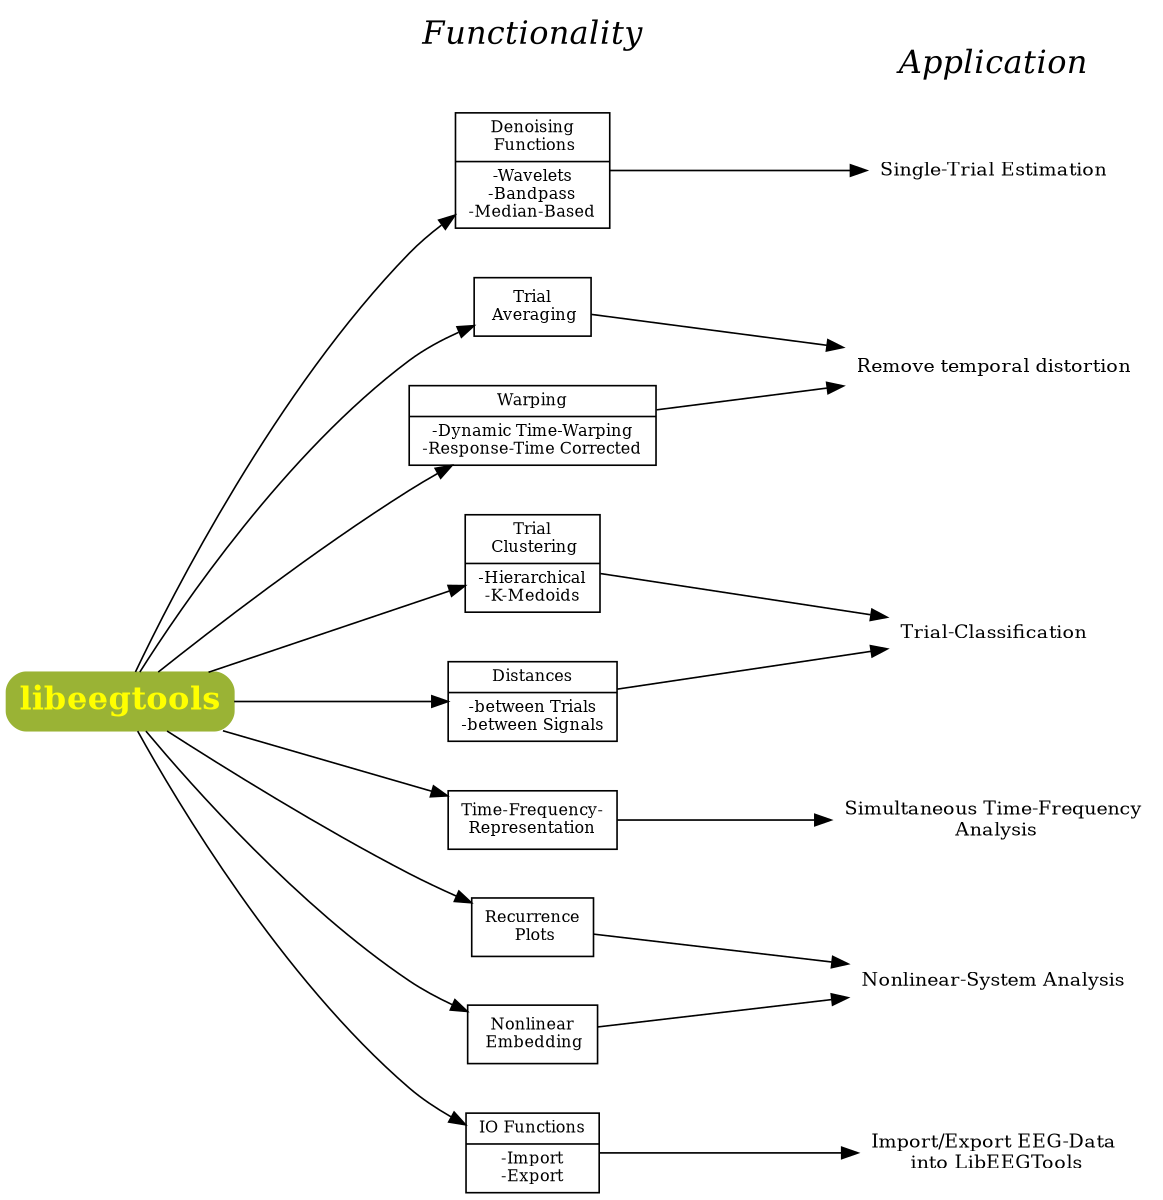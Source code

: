 digraph Usage {
	/* general settings */
	/*bgcolor="transparent";*/
	node [fontsize=10,shape=record];
	size="8,8";
	rankdir="LR"; /* left to right */
	ranksep=1.5;		  
	nodesep=0.4;


	/* introducing nodes */
	libeegtools [shape=Mrecord,style=filled,color=".2.7.7",fontcolor=yellow,
					fontsize=20,fontname="Times-Bold"];
	{
		  rank=same;		

		  {"Functionality" [shape=plaintext,fontsize=20,fontname="Times-Italic"]};
		  denoise    [label="Denoising\n Functions|-Wavelets\n-Bandpass\n-Median-Based",
		  				  URL="group__denoising.html"];
		  averaging  [label="Trial\n Averaging"];
		  warping    [label="Warping|-Dynamic Time-Warping\n-Response-Time Corrected"];
		  clustering [label="Trial\n Clustering|-Hierarchical\n-K-Medoids"];
		  distances  [label="Distances|-between Trials\n-between Signals"];
		  timefreq   [label="Time-Frequency-\nRepresentation"];
		  recplots   [label="Recurrence\n Plots"];
		  nonlin     [label="Nonlinear\n Embedding"];
		  io         [label="IO Functions|-Import\n-Export"];
	}

	{ 
		 rank=same;
		 {"Application" [shape=plaintext,fontsize=20,fontname="Times-Italic"]};
		 node [shape=plaintext,fontsize=12];
	  	 appsingletrial [label = "Single-Trial Estimation"];
		 appnonlin      [label = "Nonlinear-System Analysis"];
		 appclass       [label = "Trial-Classification"];
		 apptempdist    [label = "Remove temporal distortion"];
		 appimport		 [label = "Import/Export EEG-Data\n into LibEEGTools"];
		 apptfr         [label = "Simultaneous Time-Frequency\n Analysis"];
	}

	/* connections */
	libeegtools -> denoise;
	libeegtools -> recplots;
	libeegtools -> nonlin;
	libeegtools -> averaging;
	libeegtools -> clustering;
	libeegtools -> io;
	libeegtools -> timefreq;
	libeegtools -> distances;
	libeegtools -> warping;


	denoise -> appsingletrial;
	nonlin  -> appnonlin;
	recplots-> appnonlin;
	clustering -> appclass;
	distances -> appclass;
	warping -> apptempdist;
	averaging -> apptempdist;
	io -> appimport;
	timefreq -> apptfr;
}
